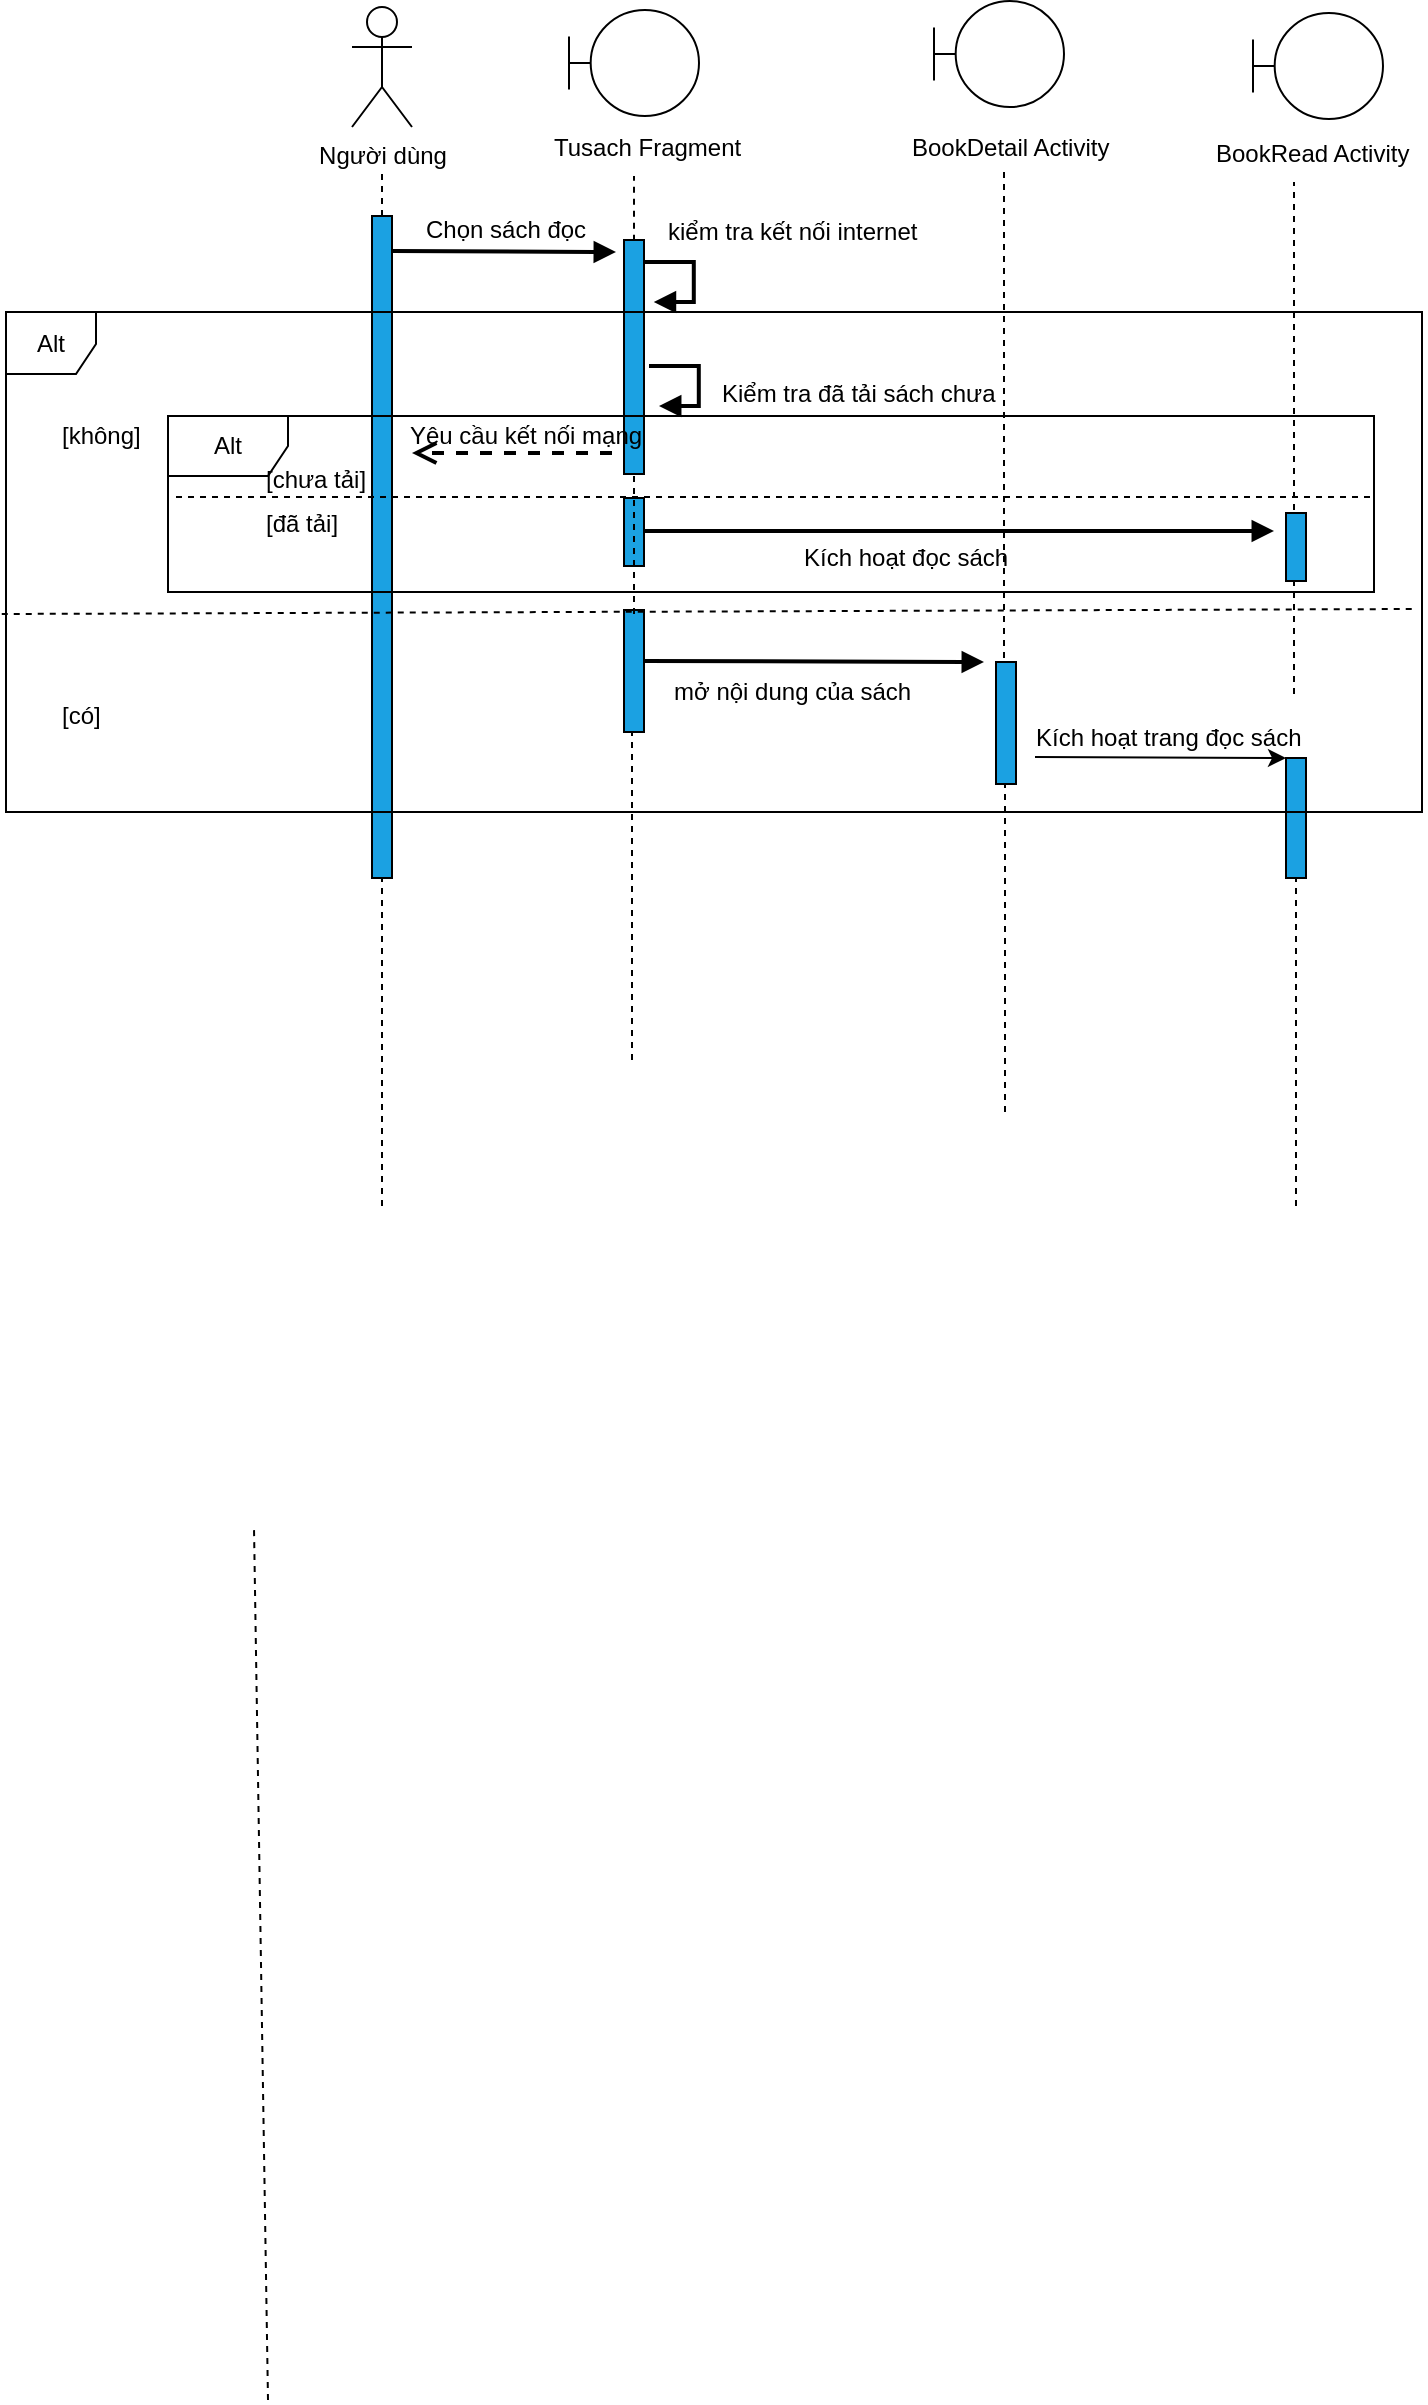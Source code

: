 <mxfile version="10.7.5" type="device"><diagram id="jtBUVQuvYF3lsKjgpxvS" name="Page-1"><mxGraphModel dx="1224" dy="496" grid="0" gridSize="10" guides="1" tooltips="1" connect="1" arrows="1" fold="1" page="0" pageScale="1" pageWidth="850" pageHeight="1100" math="0" shadow="0"><root><mxCell id="0"/><mxCell id="1" parent="0"/><mxCell id="p3S8KuVHVOUxLaqhZ2Qa-1" value="Người dùng" style="shape=umlActor;verticalLabelPosition=bottom;labelBackgroundColor=#ffffff;verticalAlign=top;html=1;outlineConnect=0;" parent="1" vertex="1"><mxGeometry x="125" y="46.5" width="30" height="60" as="geometry"/></mxCell><mxCell id="p3S8KuVHVOUxLaqhZ2Qa-4" value="" style="shape=umlBoundary;whiteSpace=wrap;html=1;strokeColor=#000000;" parent="1" vertex="1"><mxGeometry x="233.5" y="48" width="65" height="53" as="geometry"/></mxCell><mxCell id="p3S8KuVHVOUxLaqhZ2Qa-5" value="Tusach Fragment" style="text;html=1;resizable=0;points=[];autosize=1;align=left;verticalAlign=top;spacingTop=-4;" parent="1" vertex="1"><mxGeometry x="224" y="106.5" width="104" height="14" as="geometry"/></mxCell><mxCell id="p3S8KuVHVOUxLaqhZ2Qa-8" value="" style="endArrow=block;endFill=1;endSize=6;html=1;strokeWidth=2;" parent="1" edge="1"><mxGeometry width="100" relative="1" as="geometry"><mxPoint x="145" y="168.5" as="sourcePoint"/><mxPoint x="257" y="169" as="targetPoint"/></mxGeometry></mxCell><mxCell id="p3S8KuVHVOUxLaqhZ2Qa-12" value="" style="endArrow=none;dashed=1;html=1;strokeWidth=1;" parent="1" source="p3S8KuVHVOUxLaqhZ2Qa-13" edge="1"><mxGeometry width="50" height="50" relative="1" as="geometry"><mxPoint x="140" y="520" as="sourcePoint"/><mxPoint x="140" y="130" as="targetPoint"/></mxGeometry></mxCell><mxCell id="p3S8KuVHVOUxLaqhZ2Qa-13" value="" style="html=1;points=[];perimeter=orthogonalPerimeter;fillColor=#1ba1e2;strokeColor=#000000;fontColor=#ffffff;" parent="1" vertex="1"><mxGeometry x="135" y="151" width="10" height="331" as="geometry"/></mxCell><mxCell id="p3S8KuVHVOUxLaqhZ2Qa-14" value="" style="endArrow=none;dashed=1;html=1;strokeWidth=1;exitX=0.5;exitY=0.003;exitDx=0;exitDy=0;exitPerimeter=0;" parent="1" source="p3S8KuVHVOUxLaqhZ2Qa-15" edge="1"><mxGeometry width="50" height="50" relative="1" as="geometry"><mxPoint x="266" y="520" as="sourcePoint"/><mxPoint x="266" y="131" as="targetPoint"/></mxGeometry></mxCell><mxCell id="p3S8KuVHVOUxLaqhZ2Qa-15" value="" style="html=1;points=[];perimeter=orthogonalPerimeter;fillColor=#1ba1e2;strokeColor=#000000;fontColor=#ffffff;" parent="1" vertex="1"><mxGeometry x="261" y="163" width="10" height="117" as="geometry"/></mxCell><mxCell id="p3S8KuVHVOUxLaqhZ2Qa-19" value="" style="endArrow=none;dashed=1;html=1;strokeWidth=1;" parent="1" edge="1"><mxGeometry width="50" height="50" relative="1" as="geometry"><mxPoint x="83" y="1243" as="sourcePoint"/><mxPoint x="76" y="807" as="targetPoint"/></mxGeometry></mxCell><mxCell id="p3S8KuVHVOUxLaqhZ2Qa-20" value="" style="html=1;verticalAlign=bottom;endArrow=open;dashed=1;endSize=8;strokeWidth=2;" parent="1" edge="1"><mxGeometry relative="1" as="geometry"><mxPoint x="255" y="269.5" as="sourcePoint"/><mxPoint x="155" y="269.5" as="targetPoint"/></mxGeometry></mxCell><mxCell id="p3S8KuVHVOUxLaqhZ2Qa-24" value="" style="edgeStyle=orthogonalEdgeStyle;html=1;align=left;spacingLeft=2;endArrow=block;rounded=0;entryX=1;entryY=0;strokeWidth=2;" parent="1" edge="1"><mxGeometry x="1" y="350" relative="1" as="geometry"><mxPoint x="270.879" y="174" as="sourcePoint"/><Array as="points"><mxPoint x="295.879" y="174"/><mxPoint x="295.879" y="194"/></Array><mxPoint x="275.879" y="194" as="targetPoint"/><mxPoint x="-303" y="-174" as="offset"/></mxGeometry></mxCell><mxCell id="p3S8KuVHVOUxLaqhZ2Qa-39" value="" style="shape=umlBoundary;whiteSpace=wrap;html=1;strokeColor=#000000;" parent="1" vertex="1"><mxGeometry x="416" y="43.5" width="65" height="53" as="geometry"/></mxCell><mxCell id="p3S8KuVHVOUxLaqhZ2Qa-40" value="BookDetail Activity" style="text;html=1;resizable=0;points=[];autosize=1;align=left;verticalAlign=top;spacingTop=-4;" parent="1" vertex="1"><mxGeometry x="402.5" y="106.5" width="109" height="14" as="geometry"/></mxCell><mxCell id="p3S8KuVHVOUxLaqhZ2Qa-41" value="" style="shape=umlBoundary;whiteSpace=wrap;html=1;strokeColor=#000000;" parent="1" vertex="1"><mxGeometry x="575.5" y="49.5" width="65" height="53" as="geometry"/></mxCell><mxCell id="p3S8KuVHVOUxLaqhZ2Qa-42" value="BookRead Activity" style="text;html=1;resizable=0;points=[];autosize=1;align=left;verticalAlign=top;spacingTop=-4;" parent="1" vertex="1"><mxGeometry x="554.5" y="109.5" width="107" height="14" as="geometry"/></mxCell><mxCell id="p3S8KuVHVOUxLaqhZ2Qa-43" value="kiểm tra kết nối internet" style="text;html=1;resizable=0;points=[];autosize=1;align=left;verticalAlign=top;spacingTop=-4;" parent="1" vertex="1"><mxGeometry x="281" y="149" width="135" height="14" as="geometry"/></mxCell><mxCell id="p3S8KuVHVOUxLaqhZ2Qa-44" value="[không]" style="text;html=1;resizable=0;points=[];autosize=1;align=left;verticalAlign=top;spacingTop=-4;" parent="1" vertex="1"><mxGeometry x="-22.5" y="251" width="49" height="14" as="geometry"/></mxCell><mxCell id="p3S8KuVHVOUxLaqhZ2Qa-45" value="[có]" style="text;html=1;resizable=0;points=[];autosize=1;align=left;verticalAlign=top;spacingTop=-4;" parent="1" vertex="1"><mxGeometry x="-22.5" y="390.5" width="29" height="14" as="geometry"/></mxCell><mxCell id="p3S8KuVHVOUxLaqhZ2Qa-47" value="" style="endArrow=block;endFill=1;endSize=6;html=1;strokeWidth=2;" parent="1" edge="1"><mxGeometry width="100" relative="1" as="geometry"><mxPoint x="271" y="308.5" as="sourcePoint"/><mxPoint x="586" y="308.5" as="targetPoint"/></mxGeometry></mxCell><mxCell id="p3S8KuVHVOUxLaqhZ2Qa-48" value="" style="edgeStyle=orthogonalEdgeStyle;html=1;align=left;spacingLeft=2;endArrow=block;rounded=0;entryX=1;entryY=0;strokeWidth=2;" parent="1" edge="1"><mxGeometry x="1" y="350" relative="1" as="geometry"><mxPoint x="273.5" y="226" as="sourcePoint"/><Array as="points"><mxPoint x="298.379" y="226"/><mxPoint x="298.379" y="246"/></Array><mxPoint x="278.5" y="246" as="targetPoint"/><mxPoint x="-303" y="-174" as="offset"/></mxGeometry></mxCell><mxCell id="p3S8KuVHVOUxLaqhZ2Qa-49" value="Kiểm tra đã tải sách chưa" style="text;html=1;resizable=0;points=[];autosize=1;align=left;verticalAlign=top;spacingTop=-4;" parent="1" vertex="1"><mxGeometry x="308" y="230" width="147" height="14" as="geometry"/></mxCell><mxCell id="p3S8KuVHVOUxLaqhZ2Qa-50" value="" style="html=1;points=[];perimeter=orthogonalPerimeter;fillColor=#1ba1e2;strokeColor=#000000;fontColor=#ffffff;" parent="1" vertex="1"><mxGeometry x="261" y="292" width="10" height="34" as="geometry"/></mxCell><mxCell id="p3S8KuVHVOUxLaqhZ2Qa-51" value="" style="html=1;points=[];perimeter=orthogonalPerimeter;fillColor=#1ba1e2;strokeColor=#000000;fontColor=#ffffff;" parent="1" vertex="1"><mxGeometry x="261" y="348" width="10" height="61" as="geometry"/></mxCell><mxCell id="p3S8KuVHVOUxLaqhZ2Qa-52" value="" style="endArrow=block;endFill=1;endSize=6;html=1;strokeWidth=2;" parent="1" edge="1"><mxGeometry width="100" relative="1" as="geometry"><mxPoint x="271" y="373.5" as="sourcePoint"/><mxPoint x="441" y="374" as="targetPoint"/></mxGeometry></mxCell><mxCell id="p3S8KuVHVOUxLaqhZ2Qa-53" value="" style="html=1;points=[];perimeter=orthogonalPerimeter;fillColor=#1ba1e2;strokeColor=#000000;fontColor=#ffffff;" parent="1" vertex="1"><mxGeometry x="447" y="374" width="10" height="61" as="geometry"/></mxCell><mxCell id="p3S8KuVHVOUxLaqhZ2Qa-54" value="" style="html=1;points=[];perimeter=orthogonalPerimeter;fillColor=#1ba1e2;strokeColor=#000000;fontColor=#ffffff;" parent="1" vertex="1"><mxGeometry x="592" y="299.5" width="10" height="34" as="geometry"/></mxCell><mxCell id="p3S8KuVHVOUxLaqhZ2Qa-55" value="" style="html=1;points=[];perimeter=orthogonalPerimeter;fillColor=#1ba1e2;strokeColor=#000000;fontColor=#ffffff;" parent="1" vertex="1"><mxGeometry x="592" y="422" width="10" height="60" as="geometry"/></mxCell><mxCell id="p3S8KuVHVOUxLaqhZ2Qa-56" value="[đã tải]" style="text;html=1;resizable=0;points=[];autosize=1;align=left;verticalAlign=top;spacingTop=-4;" parent="1" vertex="1"><mxGeometry x="80" y="295" width="46" height="14" as="geometry"/></mxCell><mxCell id="p3S8KuVHVOUxLaqhZ2Qa-57" value="[chưa tải]" style="text;html=1;resizable=0;points=[];autosize=1;align=left;verticalAlign=top;spacingTop=-4;" parent="1" vertex="1"><mxGeometry x="80" y="273" width="60" height="14" as="geometry"/></mxCell><mxCell id="p3S8KuVHVOUxLaqhZ2Qa-58" value="Alt" style="shape=umlFrame;whiteSpace=wrap;html=1;width=45;height=31;fillColor=none;strokeColor=#000000;" parent="1" vertex="1"><mxGeometry x="-48" y="199" width="708" height="250" as="geometry"/></mxCell><mxCell id="p3S8KuVHVOUxLaqhZ2Qa-59" value="Alt" style="shape=umlFrame;whiteSpace=wrap;html=1;fillColor=none;strokeColor=#000000;" parent="1" vertex="1"><mxGeometry x="33" y="251" width="603" height="88" as="geometry"/></mxCell><mxCell id="p3S8KuVHVOUxLaqhZ2Qa-60" value="" style="endArrow=none;dashed=1;html=1;fillColor=#dae8fc;strokeColor=#000000;exitX=-0.003;exitY=0.604;exitDx=0;exitDy=0;exitPerimeter=0;" parent="1" source="p3S8KuVHVOUxLaqhZ2Qa-58" edge="1"><mxGeometry width="50" height="50" relative="1" as="geometry"><mxPoint x="-39.5" y="347.5" as="sourcePoint"/><mxPoint x="655.5" y="347.5" as="targetPoint"/></mxGeometry></mxCell><mxCell id="p3S8KuVHVOUxLaqhZ2Qa-61" value="" style="endArrow=none;dashed=1;html=1;fillColor=#dae8fc;strokeColor=#000000;" parent="1" edge="1"><mxGeometry width="50" height="50" relative="1" as="geometry"><mxPoint x="37" y="291.5" as="sourcePoint"/><mxPoint x="636" y="291.5" as="targetPoint"/></mxGeometry></mxCell><mxCell id="p3S8KuVHVOUxLaqhZ2Qa-65" value="Kích hoạt đọc sách" style="text;html=1;resizable=0;points=[];autosize=1;align=left;verticalAlign=top;spacingTop=-4;" parent="1" vertex="1"><mxGeometry x="348.5" y="312" width="112" height="14" as="geometry"/></mxCell><mxCell id="p3S8KuVHVOUxLaqhZ2Qa-66" value="Yêu cầu kết nối mạng&amp;nbsp;" style="text;html=1;resizable=0;points=[];autosize=1;align=left;verticalAlign=top;spacingTop=-4;" parent="1" vertex="1"><mxGeometry x="152" y="251" width="129" height="14" as="geometry"/></mxCell><mxCell id="p3S8KuVHVOUxLaqhZ2Qa-67" value="" style="endArrow=none;dashed=1;html=1;" parent="1" edge="1"><mxGeometry width="50" height="50" relative="1" as="geometry"><mxPoint x="596" y="298" as="sourcePoint"/><mxPoint x="596" y="134" as="targetPoint"/></mxGeometry></mxCell><mxCell id="p3S8KuVHVOUxLaqhZ2Qa-68" value="" style="endArrow=none;dashed=1;html=1;" parent="1" edge="1"><mxGeometry width="50" height="50" relative="1" as="geometry"><mxPoint x="596" y="390" as="sourcePoint"/><mxPoint x="596" y="333.5" as="targetPoint"/></mxGeometry></mxCell><mxCell id="p3S8KuVHVOUxLaqhZ2Qa-69" value="" style="endArrow=none;dashed=1;html=1;" parent="1" edge="1"><mxGeometry width="50" height="50" relative="1" as="geometry"><mxPoint x="597" y="646.0" as="sourcePoint"/><mxPoint x="597" y="482" as="targetPoint"/></mxGeometry></mxCell><mxCell id="p3S8KuVHVOUxLaqhZ2Qa-70" value="" style="endArrow=none;dashed=1;html=1;" parent="1" edge="1"><mxGeometry width="50" height="50" relative="1" as="geometry"><mxPoint x="451" y="372" as="sourcePoint"/><mxPoint x="451" y="128" as="targetPoint"/></mxGeometry></mxCell><mxCell id="p3S8KuVHVOUxLaqhZ2Qa-71" value="" style="endArrow=none;dashed=1;html=1;" parent="1" edge="1"><mxGeometry width="50" height="50" relative="1" as="geometry"><mxPoint x="451.5" y="599.0" as="sourcePoint"/><mxPoint x="451.5" y="435" as="targetPoint"/></mxGeometry></mxCell><mxCell id="p3S8KuVHVOUxLaqhZ2Qa-72" value="" style="endArrow=none;dashed=1;html=1;" parent="1" edge="1"><mxGeometry width="50" height="50" relative="1" as="geometry"><mxPoint x="140" y="646.0" as="sourcePoint"/><mxPoint x="140" y="482" as="targetPoint"/></mxGeometry></mxCell><mxCell id="p3S8KuVHVOUxLaqhZ2Qa-73" value="" style="endArrow=none;dashed=1;html=1;" parent="1" edge="1"><mxGeometry width="50" height="50" relative="1" as="geometry"><mxPoint x="265" y="573.0" as="sourcePoint"/><mxPoint x="265" y="409" as="targetPoint"/></mxGeometry></mxCell><mxCell id="p3S8KuVHVOUxLaqhZ2Qa-74" value="" style="endArrow=none;dashed=1;html=1;" parent="1" edge="1"><mxGeometry width="50" height="50" relative="1" as="geometry"><mxPoint x="266" y="350" as="sourcePoint"/><mxPoint x="266" y="281" as="targetPoint"/></mxGeometry></mxCell><mxCell id="p3S8KuVHVOUxLaqhZ2Qa-75" value="" style="endArrow=classic;html=1;" parent="1" edge="1"><mxGeometry width="50" height="50" relative="1" as="geometry"><mxPoint x="466.5" y="421.5" as="sourcePoint"/><mxPoint x="592" y="422" as="targetPoint"/></mxGeometry></mxCell><mxCell id="p3S8KuVHVOUxLaqhZ2Qa-76" value="Kích hoạt trang đọc sách" style="text;html=1;resizable=0;points=[];autosize=1;align=left;verticalAlign=top;spacingTop=-4;" parent="1" vertex="1"><mxGeometry x="465" y="402" width="143" height="14" as="geometry"/></mxCell><mxCell id="cmE5vDd4v30ZWSQqAFNw-1" value="Chọn sách đọc" style="text;html=1;resizable=0;points=[];autosize=1;align=left;verticalAlign=top;spacingTop=-4;" vertex="1" parent="1"><mxGeometry x="160" y="148" width="90" height="14" as="geometry"/></mxCell><mxCell id="cmE5vDd4v30ZWSQqAFNw-2" value="mở nội dung của sách" style="text;html=1;resizable=0;points=[];autosize=1;align=left;verticalAlign=top;spacingTop=-4;" vertex="1" parent="1"><mxGeometry x="284" y="378.5" width="129" height="14" as="geometry"/></mxCell></root></mxGraphModel></diagram></mxfile>
